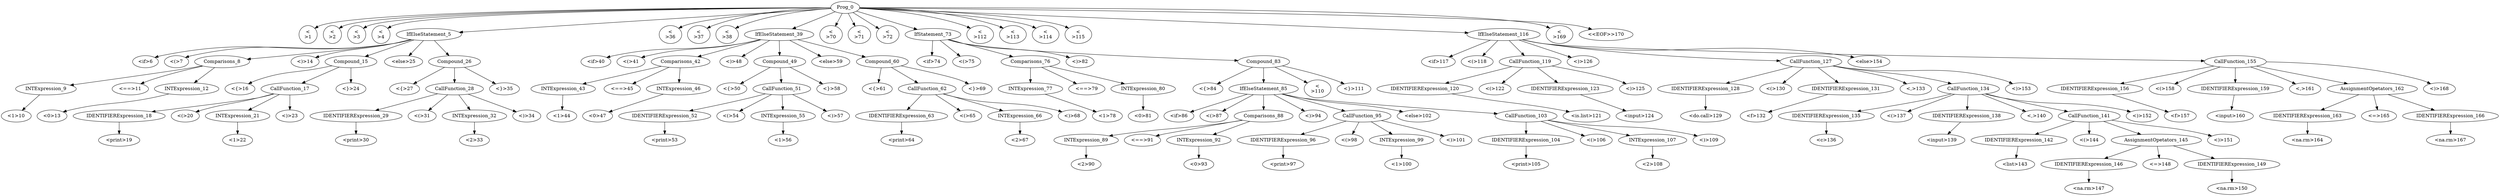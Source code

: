 digraph {

"Prog_0"->"<
>1";
"Prog_0"->"<
>2";
"Prog_0"->"<
>3";
"Prog_0"->"<
>4";
"Prog_0"->"IfElseStatement_5";
"IfElseStatement_5"->"<if>6";
"IfElseStatement_5"->"<(>7";
"IfElseStatement_5"->"Comparisons_8";
"Comparisons_8"->"INTExpression_9";
"INTExpression_9"->"<1>10";
"Comparisons_8"->"<==>11";
"Comparisons_8"->"INTExpression_12";
"INTExpression_12"->"<0>13";
"IfElseStatement_5"->"<)>14";
"IfElseStatement_5"->"Compound_15";
"Compound_15"->"<{>16";
"Compound_15"->"CallFunction_17";
"CallFunction_17"->"IDENTIFIERExpression_18";
"IDENTIFIERExpression_18"->"<print>19";
"CallFunction_17"->"<(>20";
"CallFunction_17"->"INTExpression_21";
"INTExpression_21"->"<1>22";
"CallFunction_17"->"<)>23";
"Compound_15"->"<}>24";
"IfElseStatement_5"->"<else>25";
"IfElseStatement_5"->"Compound_26";
"Compound_26"->"<{>27";
"Compound_26"->"CallFunction_28";
"CallFunction_28"->"IDENTIFIERExpression_29";
"IDENTIFIERExpression_29"->"<print>30";
"CallFunction_28"->"<(>31";
"CallFunction_28"->"INTExpression_32";
"INTExpression_32"->"<2>33";
"CallFunction_28"->"<)>34";
"Compound_26"->"<}>35";
"Prog_0"->"<
>36";
"Prog_0"->"<
>37";
"Prog_0"->"<
>38";
"Prog_0"->"IfElseStatement_39";
"IfElseStatement_39"->"<if>40";
"IfElseStatement_39"->"<(>41";
"IfElseStatement_39"->"Comparisons_42";
"Comparisons_42"->"INTExpression_43";
"INTExpression_43"->"<1>44";
"Comparisons_42"->"<==>45";
"Comparisons_42"->"INTExpression_46";
"INTExpression_46"->"<0>47";
"IfElseStatement_39"->"<)>48";
"IfElseStatement_39"->"Compound_49";
"Compound_49"->"<{>50";
"Compound_49"->"CallFunction_51";
"CallFunction_51"->"IDENTIFIERExpression_52";
"IDENTIFIERExpression_52"->"<print>53";
"CallFunction_51"->"<(>54";
"CallFunction_51"->"INTExpression_55";
"INTExpression_55"->"<1>56";
"CallFunction_51"->"<)>57";
"Compound_49"->"<}>58";
"IfElseStatement_39"->"<else>59";
"IfElseStatement_39"->"Compound_60";
"Compound_60"->"<{>61";
"Compound_60"->"CallFunction_62";
"CallFunction_62"->"IDENTIFIERExpression_63";
"IDENTIFIERExpression_63"->"<print>64";
"CallFunction_62"->"<(>65";
"CallFunction_62"->"INTExpression_66";
"INTExpression_66"->"<2>67";
"CallFunction_62"->"<)>68";
"Compound_60"->"<}>69";
"Prog_0"->"<
>70";
"Prog_0"->"<
>71";
"Prog_0"->"<
>72";
"Prog_0"->"IfStatement_73";
"IfStatement_73"->"<if>74";
"IfStatement_73"->"<(>75";
"IfStatement_73"->"Comparisons_76";
"Comparisons_76"->"INTExpression_77";
"INTExpression_77"->"<1>78";
"Comparisons_76"->"<==>79";
"Comparisons_76"->"INTExpression_80";
"INTExpression_80"->"<0>81";
"IfStatement_73"->"<)>82";
"IfStatement_73"->"Compound_83";
"Compound_83"->"<{>84";
"Compound_83"->"IfElseStatement_85";
"IfElseStatement_85"->"<if>86";
"IfElseStatement_85"->"<(>87";
"IfElseStatement_85"->"Comparisons_88";
"Comparisons_88"->"INTExpression_89";
"INTExpression_89"->"<2>90";
"Comparisons_88"->"<==>91";
"Comparisons_88"->"INTExpression_92";
"INTExpression_92"->"<0>93";
"IfElseStatement_85"->"<)>94";
"IfElseStatement_85"->"CallFunction_95";
"CallFunction_95"->"IDENTIFIERExpression_96";
"IDENTIFIERExpression_96"->"<print>97";
"CallFunction_95"->"<(>98";
"CallFunction_95"->"INTExpression_99";
"INTExpression_99"->"<1>100";
"CallFunction_95"->"<)>101";
"IfElseStatement_85"->"<else>102";
"IfElseStatement_85"->"CallFunction_103";
"CallFunction_103"->"IDENTIFIERExpression_104";
"IDENTIFIERExpression_104"->"<print>105";
"CallFunction_103"->"<(>106";
"CallFunction_103"->"INTExpression_107";
"INTExpression_107"->"<2>108";
"CallFunction_103"->"<)>109";
"Compound_83"->"<
>110";
"Compound_83"->"<}>111";
"Prog_0"->"<
>112";
"Prog_0"->"<
>113";
"Prog_0"->"<
>114";
"Prog_0"->"<
>115";
"Prog_0"->"IfElseStatement_116";
"IfElseStatement_116"->"<if>117";
"IfElseStatement_116"->"<(>118";
"IfElseStatement_116"->"CallFunction_119";
"CallFunction_119"->"IDENTIFIERExpression_120";
"IDENTIFIERExpression_120"->"<is.list>121";
"CallFunction_119"->"<(>122";
"CallFunction_119"->"IDENTIFIERExpression_123";
"IDENTIFIERExpression_123"->"<input>124";
"CallFunction_119"->"<)>125";
"IfElseStatement_116"->"<)>126";
"IfElseStatement_116"->"CallFunction_127";
"CallFunction_127"->"IDENTIFIERExpression_128";
"IDENTIFIERExpression_128"->"<do.call>129";
"CallFunction_127"->"<(>130";
"CallFunction_127"->"IDENTIFIERExpression_131";
"IDENTIFIERExpression_131"->"<f>132";
"CallFunction_127"->"<,>133";
"CallFunction_127"->"CallFunction_134";
"CallFunction_134"->"IDENTIFIERExpression_135";
"IDENTIFIERExpression_135"->"<c>136";
"CallFunction_134"->"<(>137";
"CallFunction_134"->"IDENTIFIERExpression_138";
"IDENTIFIERExpression_138"->"<input>139";
"CallFunction_134"->"<,>140";
"CallFunction_134"->"CallFunction_141";
"CallFunction_141"->"IDENTIFIERExpression_142";
"IDENTIFIERExpression_142"->"<list>143";
"CallFunction_141"->"<(>144";
"CallFunction_141"->"AssignmentOpetators_145";
"AssignmentOpetators_145"->"IDENTIFIERExpression_146";
"IDENTIFIERExpression_146"->"<na.rm>147";
"AssignmentOpetators_145"->"<=>148";
"AssignmentOpetators_145"->"IDENTIFIERExpression_149";
"IDENTIFIERExpression_149"->"<na.rm>150";
"CallFunction_141"->"<)>151";
"CallFunction_134"->"<)>152";
"CallFunction_127"->"<)>153";
"IfElseStatement_116"->"<else>154";
"IfElseStatement_116"->"CallFunction_155";
"CallFunction_155"->"IDENTIFIERExpression_156";
"IDENTIFIERExpression_156"->"<f>157";
"CallFunction_155"->"<(>158";
"CallFunction_155"->"IDENTIFIERExpression_159";
"IDENTIFIERExpression_159"->"<input>160";
"CallFunction_155"->"<,>161";
"CallFunction_155"->"AssignmentOpetators_162";
"AssignmentOpetators_162"->"IDENTIFIERExpression_163";
"IDENTIFIERExpression_163"->"<na.rm>164";
"AssignmentOpetators_162"->"<=>165";
"AssignmentOpetators_162"->"IDENTIFIERExpression_166";
"IDENTIFIERExpression_166"->"<na.rm>167";
"CallFunction_155"->"<)>168";
"Prog_0"->"<
>169";
"Prog_0"->"<<EOF>>170";
}
